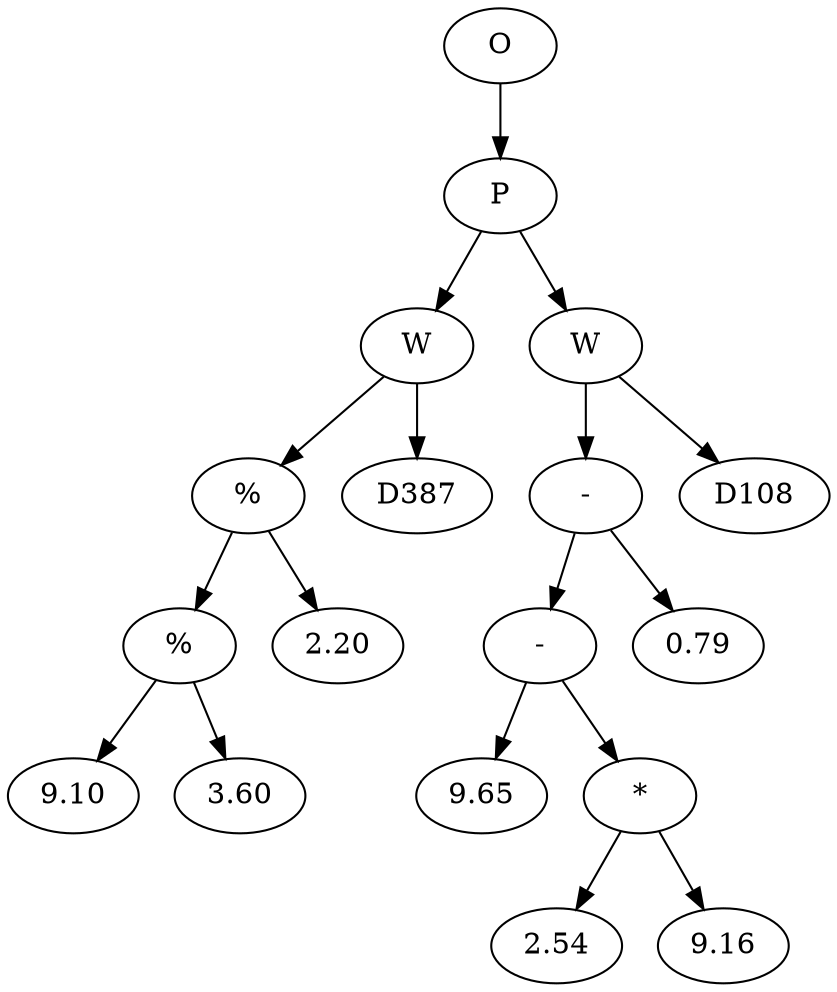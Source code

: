 // Tree
digraph {
	3147406 [label=O]
	3147407 [label=P]
	3147406 -> 3147407
	3147408 [label=W]
	3147407 -> 3147408
	3147409 [label="%"]
	3147408 -> 3147409
	3147410 [label="%"]
	3147409 -> 3147410
	3147411 [label=9.10]
	3147410 -> 3147411
	3147412 [label=3.60]
	3147410 -> 3147412
	3147413 [label=2.20]
	3147409 -> 3147413
	3147414 [label=D387]
	3147408 -> 3147414
	3147415 [label=W]
	3147407 -> 3147415
	3147416 [label="-"]
	3147415 -> 3147416
	3147417 [label="-"]
	3147416 -> 3147417
	3147418 [label=9.65]
	3147417 -> 3147418
	3147419 [label="*"]
	3147417 -> 3147419
	3147420 [label=2.54]
	3147419 -> 3147420
	3147421 [label=9.16]
	3147419 -> 3147421
	3147422 [label=0.79]
	3147416 -> 3147422
	3147423 [label=D108]
	3147415 -> 3147423
}
